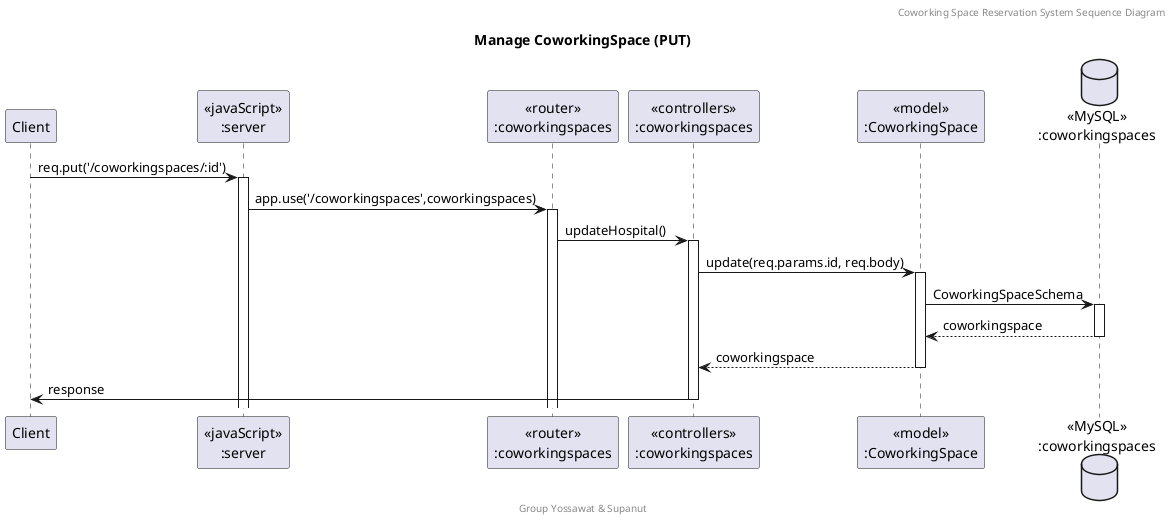 @startuml Manage CoworkingSpace (PUT)

header Coworking Space Reservation System Sequence Diagram
footer Group Yossawat & Supanut
title "Manage CoworkingSpace (PUT)"

participant "Client" as client
participant "<<javaScript>>\n:server" as server
participant "<<router>>\n:coworkingspaces" as routerCoworkingSpaces
participant "<<controllers>>\n:coworkingspaces" as controllersCoworkingSpaces
participant "<<model>>\n:CoworkingSpace" as modelCoworkingSpace
database "<<MySQL>>\n:coworkingspaces" as CoworkingSpacesDatabase

client->server ++:req.put('/coworkingspaces/:id')
server->routerCoworkingSpaces ++:app.use('/coworkingspaces',coworkingspaces)
routerCoworkingSpaces -> controllersCoworkingSpaces ++:updateHospital()
controllersCoworkingSpaces-> modelCoworkingSpace ++:update(req.params.id, req.body)
modelCoworkingSpace -> CoworkingSpacesDatabase ++: CoworkingSpaceSchema
CoworkingSpacesDatabase --> modelCoworkingSpace --: coworkingspace
controllersCoworkingSpaces <-- modelCoworkingSpace --:coworkingspace
controllersCoworkingSpaces->client --:response

@enduml

